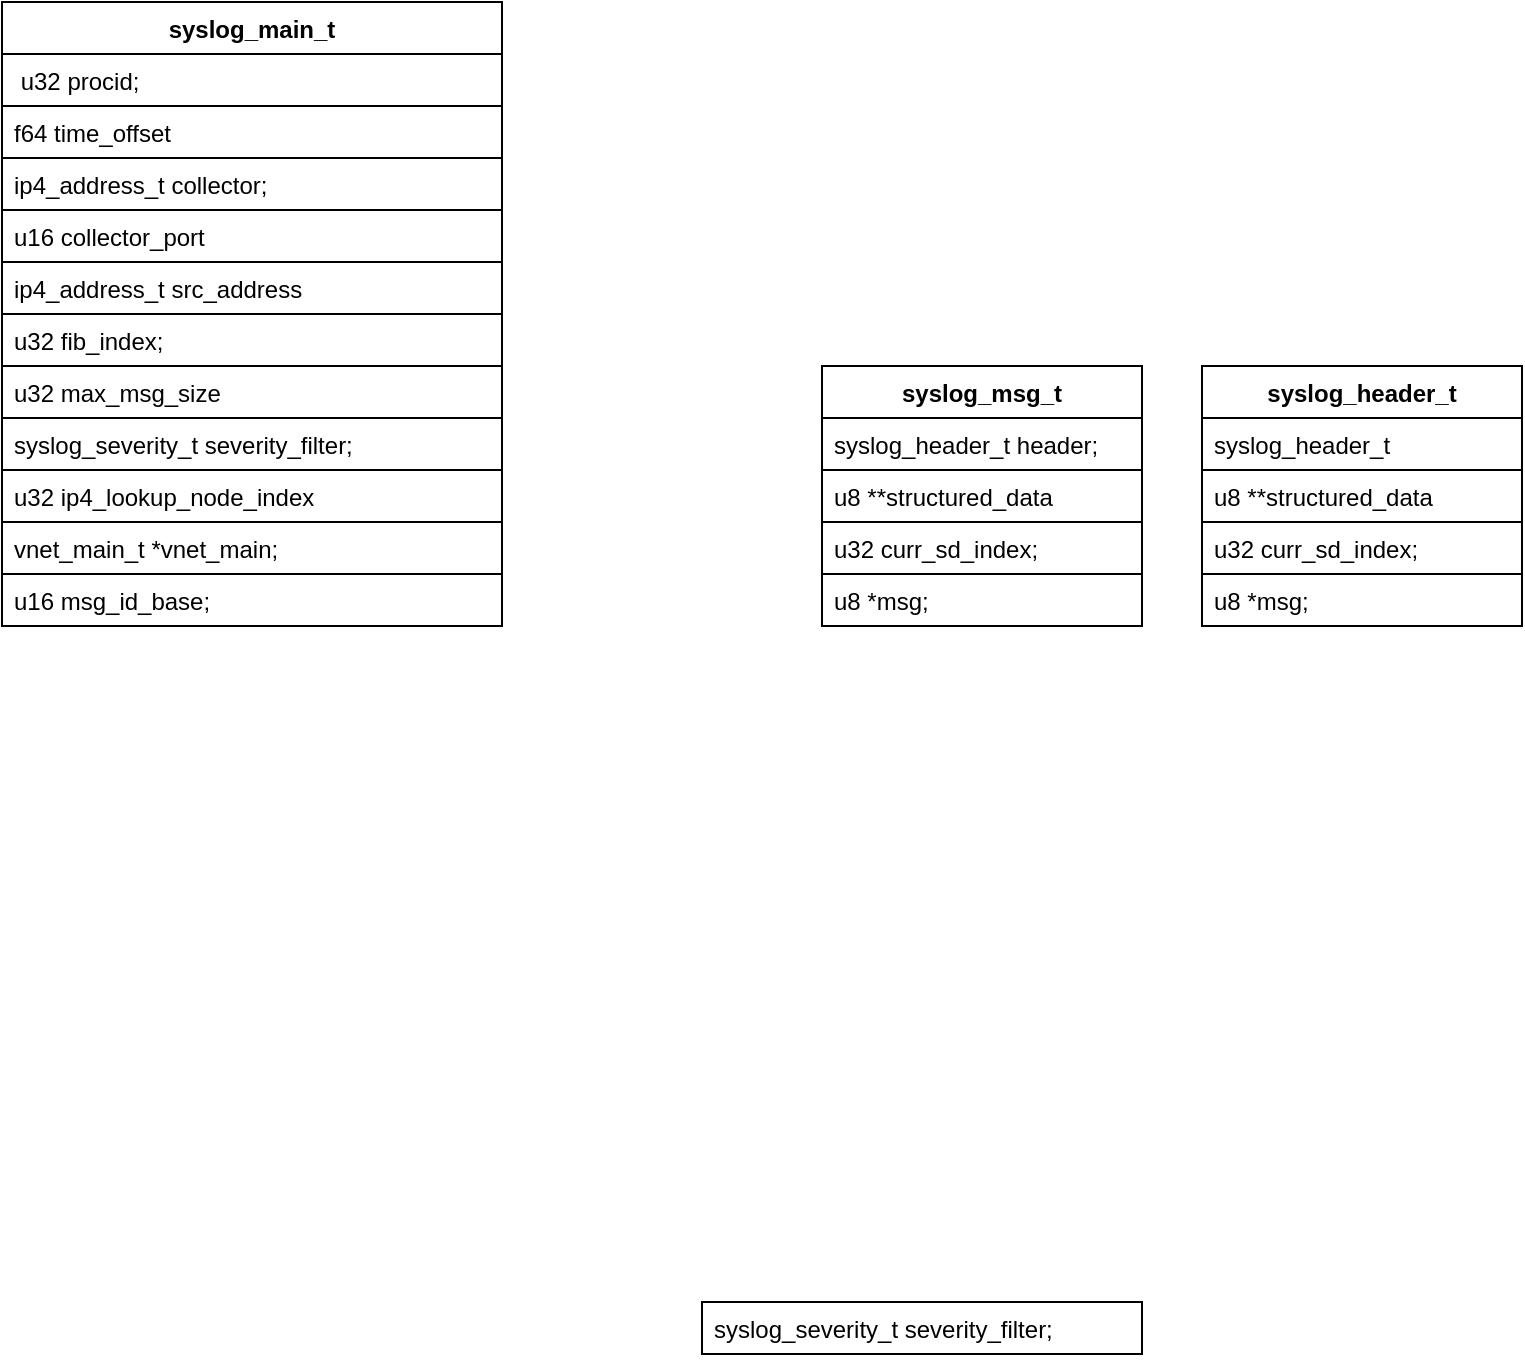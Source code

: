 <mxfile version="20.8.20" type="github">
  <diagram name="第 1 页" id="JbdwnG1oPDzJ2S9RsYwr">
    <mxGraphModel dx="954" dy="541" grid="1" gridSize="10" guides="1" tooltips="1" connect="1" arrows="1" fold="1" page="1" pageScale="1" pageWidth="827" pageHeight="1169" math="0" shadow="0">
      <root>
        <mxCell id="0" />
        <mxCell id="1" parent="0" />
        <mxCell id="r2IcLAMELps63Ur-KNrL-1" value="syslog_main_t" style="swimlane;fontStyle=1;align=center;verticalAlign=top;childLayout=stackLayout;horizontal=1;startSize=26;horizontalStack=0;resizeParent=1;resizeParentMax=0;resizeLast=0;collapsible=1;marginBottom=0;strokeColor=default;" vertex="1" parent="1">
          <mxGeometry x="60" y="160" width="250" height="312" as="geometry" />
        </mxCell>
        <mxCell id="r2IcLAMELps63Ur-KNrL-2" value=" u32 procid;" style="text;strokeColor=default;fillColor=none;align=left;verticalAlign=top;spacingLeft=4;spacingRight=4;overflow=hidden;rotatable=0;points=[[0,0.5],[1,0.5]];portConstraint=eastwest;" vertex="1" parent="r2IcLAMELps63Ur-KNrL-1">
          <mxGeometry y="26" width="250" height="26" as="geometry" />
        </mxCell>
        <mxCell id="r2IcLAMELps63Ur-KNrL-4" value="f64 time_offset" style="text;strokeColor=default;fillColor=none;align=left;verticalAlign=top;spacingLeft=4;spacingRight=4;overflow=hidden;rotatable=0;points=[[0,0.5],[1,0.5]];portConstraint=eastwest;" vertex="1" parent="r2IcLAMELps63Ur-KNrL-1">
          <mxGeometry y="52" width="250" height="26" as="geometry" />
        </mxCell>
        <mxCell id="r2IcLAMELps63Ur-KNrL-5" value="ip4_address_t collector;" style="text;strokeColor=default;fillColor=none;align=left;verticalAlign=top;spacingLeft=4;spacingRight=4;overflow=hidden;rotatable=0;points=[[0,0.5],[1,0.5]];portConstraint=eastwest;" vertex="1" parent="r2IcLAMELps63Ur-KNrL-1">
          <mxGeometry y="78" width="250" height="26" as="geometry" />
        </mxCell>
        <mxCell id="r2IcLAMELps63Ur-KNrL-7" value="u16 collector_port" style="text;strokeColor=default;fillColor=none;align=left;verticalAlign=top;spacingLeft=4;spacingRight=4;overflow=hidden;rotatable=0;points=[[0,0.5],[1,0.5]];portConstraint=eastwest;" vertex="1" parent="r2IcLAMELps63Ur-KNrL-1">
          <mxGeometry y="104" width="250" height="26" as="geometry" />
        </mxCell>
        <mxCell id="r2IcLAMELps63Ur-KNrL-15" value="ip4_address_t src_address" style="text;strokeColor=default;fillColor=none;align=left;verticalAlign=top;spacingLeft=4;spacingRight=4;overflow=hidden;rotatable=0;points=[[0,0.5],[1,0.5]];portConstraint=eastwest;" vertex="1" parent="r2IcLAMELps63Ur-KNrL-1">
          <mxGeometry y="130" width="250" height="26" as="geometry" />
        </mxCell>
        <mxCell id="r2IcLAMELps63Ur-KNrL-16" value="u32 fib_index;" style="text;strokeColor=default;fillColor=none;align=left;verticalAlign=top;spacingLeft=4;spacingRight=4;overflow=hidden;rotatable=0;points=[[0,0.5],[1,0.5]];portConstraint=eastwest;" vertex="1" parent="r2IcLAMELps63Ur-KNrL-1">
          <mxGeometry y="156" width="250" height="26" as="geometry" />
        </mxCell>
        <mxCell id="r2IcLAMELps63Ur-KNrL-17" value="u32 max_msg_size" style="text;strokeColor=default;fillColor=none;align=left;verticalAlign=top;spacingLeft=4;spacingRight=4;overflow=hidden;rotatable=0;points=[[0,0.5],[1,0.5]];portConstraint=eastwest;" vertex="1" parent="r2IcLAMELps63Ur-KNrL-1">
          <mxGeometry y="182" width="250" height="26" as="geometry" />
        </mxCell>
        <mxCell id="r2IcLAMELps63Ur-KNrL-18" value="syslog_severity_t severity_filter;" style="text;strokeColor=default;fillColor=none;align=left;verticalAlign=top;spacingLeft=4;spacingRight=4;overflow=hidden;rotatable=0;points=[[0,0.5],[1,0.5]];portConstraint=eastwest;" vertex="1" parent="r2IcLAMELps63Ur-KNrL-1">
          <mxGeometry y="208" width="250" height="26" as="geometry" />
        </mxCell>
        <mxCell id="r2IcLAMELps63Ur-KNrL-19" value="u32 ip4_lookup_node_index" style="text;strokeColor=default;fillColor=none;align=left;verticalAlign=top;spacingLeft=4;spacingRight=4;overflow=hidden;rotatable=0;points=[[0,0.5],[1,0.5]];portConstraint=eastwest;" vertex="1" parent="r2IcLAMELps63Ur-KNrL-1">
          <mxGeometry y="234" width="250" height="26" as="geometry" />
        </mxCell>
        <mxCell id="r2IcLAMELps63Ur-KNrL-24" value="vnet_main_t *vnet_main;" style="text;strokeColor=default;fillColor=none;align=left;verticalAlign=top;spacingLeft=4;spacingRight=4;overflow=hidden;rotatable=0;points=[[0,0.5],[1,0.5]];portConstraint=eastwest;" vertex="1" parent="r2IcLAMELps63Ur-KNrL-1">
          <mxGeometry y="260" width="250" height="26" as="geometry" />
        </mxCell>
        <mxCell id="r2IcLAMELps63Ur-KNrL-25" value="u16 msg_id_base;" style="text;strokeColor=default;fillColor=none;align=left;verticalAlign=top;spacingLeft=4;spacingRight=4;overflow=hidden;rotatable=0;points=[[0,0.5],[1,0.5]];portConstraint=eastwest;" vertex="1" parent="r2IcLAMELps63Ur-KNrL-1">
          <mxGeometry y="286" width="250" height="26" as="geometry" />
        </mxCell>
        <mxCell id="r2IcLAMELps63Ur-KNrL-23" value="syslog_severity_t severity_filter;" style="text;strokeColor=default;fillColor=none;align=left;verticalAlign=top;spacingLeft=4;spacingRight=4;overflow=hidden;rotatable=0;points=[[0,0.5],[1,0.5]];portConstraint=eastwest;" vertex="1" parent="1">
          <mxGeometry x="410" y="810" width="220" height="26" as="geometry" />
        </mxCell>
        <mxCell id="r2IcLAMELps63Ur-KNrL-26" value="syslog_msg_t" style="swimlane;fontStyle=1;align=center;verticalAlign=top;childLayout=stackLayout;horizontal=1;startSize=26;horizontalStack=0;resizeParent=1;resizeParentMax=0;resizeLast=0;collapsible=1;marginBottom=0;strokeColor=default;" vertex="1" parent="1">
          <mxGeometry x="470" y="342" width="160" height="130" as="geometry" />
        </mxCell>
        <mxCell id="r2IcLAMELps63Ur-KNrL-27" value="syslog_header_t header;" style="text;strokeColor=default;fillColor=none;align=left;verticalAlign=top;spacingLeft=4;spacingRight=4;overflow=hidden;rotatable=0;points=[[0,0.5],[1,0.5]];portConstraint=eastwest;" vertex="1" parent="r2IcLAMELps63Ur-KNrL-26">
          <mxGeometry y="26" width="160" height="26" as="geometry" />
        </mxCell>
        <mxCell id="r2IcLAMELps63Ur-KNrL-29" value="u8 **structured_data" style="text;strokeColor=default;fillColor=none;align=left;verticalAlign=top;spacingLeft=4;spacingRight=4;overflow=hidden;rotatable=0;points=[[0,0.5],[1,0.5]];portConstraint=eastwest;" vertex="1" parent="r2IcLAMELps63Ur-KNrL-26">
          <mxGeometry y="52" width="160" height="26" as="geometry" />
        </mxCell>
        <mxCell id="r2IcLAMELps63Ur-KNrL-30" value="u32 curr_sd_index;" style="text;strokeColor=default;fillColor=none;align=left;verticalAlign=top;spacingLeft=4;spacingRight=4;overflow=hidden;rotatable=0;points=[[0,0.5],[1,0.5]];portConstraint=eastwest;" vertex="1" parent="r2IcLAMELps63Ur-KNrL-26">
          <mxGeometry y="78" width="160" height="26" as="geometry" />
        </mxCell>
        <mxCell id="r2IcLAMELps63Ur-KNrL-31" value="u8 *msg;" style="text;strokeColor=default;fillColor=none;align=left;verticalAlign=top;spacingLeft=4;spacingRight=4;overflow=hidden;rotatable=0;points=[[0,0.5],[1,0.5]];portConstraint=eastwest;" vertex="1" parent="r2IcLAMELps63Ur-KNrL-26">
          <mxGeometry y="104" width="160" height="26" as="geometry" />
        </mxCell>
        <mxCell id="r2IcLAMELps63Ur-KNrL-32" value="syslog_header_t" style="swimlane;fontStyle=1;align=center;verticalAlign=top;childLayout=stackLayout;horizontal=1;startSize=26;horizontalStack=0;resizeParent=1;resizeParentMax=0;resizeLast=0;collapsible=1;marginBottom=0;strokeColor=default;" vertex="1" parent="1">
          <mxGeometry x="660" y="342" width="160" height="130" as="geometry" />
        </mxCell>
        <mxCell id="r2IcLAMELps63Ur-KNrL-33" value="syslog_header_t" style="text;strokeColor=default;fillColor=none;align=left;verticalAlign=top;spacingLeft=4;spacingRight=4;overflow=hidden;rotatable=0;points=[[0,0.5],[1,0.5]];portConstraint=eastwest;" vertex="1" parent="r2IcLAMELps63Ur-KNrL-32">
          <mxGeometry y="26" width="160" height="26" as="geometry" />
        </mxCell>
        <mxCell id="r2IcLAMELps63Ur-KNrL-34" value="u8 **structured_data" style="text;strokeColor=default;fillColor=none;align=left;verticalAlign=top;spacingLeft=4;spacingRight=4;overflow=hidden;rotatable=0;points=[[0,0.5],[1,0.5]];portConstraint=eastwest;" vertex="1" parent="r2IcLAMELps63Ur-KNrL-32">
          <mxGeometry y="52" width="160" height="26" as="geometry" />
        </mxCell>
        <mxCell id="r2IcLAMELps63Ur-KNrL-35" value="u32 curr_sd_index;" style="text;strokeColor=default;fillColor=none;align=left;verticalAlign=top;spacingLeft=4;spacingRight=4;overflow=hidden;rotatable=0;points=[[0,0.5],[1,0.5]];portConstraint=eastwest;" vertex="1" parent="r2IcLAMELps63Ur-KNrL-32">
          <mxGeometry y="78" width="160" height="26" as="geometry" />
        </mxCell>
        <mxCell id="r2IcLAMELps63Ur-KNrL-36" value="u8 *msg;" style="text;strokeColor=default;fillColor=none;align=left;verticalAlign=top;spacingLeft=4;spacingRight=4;overflow=hidden;rotatable=0;points=[[0,0.5],[1,0.5]];portConstraint=eastwest;" vertex="1" parent="r2IcLAMELps63Ur-KNrL-32">
          <mxGeometry y="104" width="160" height="26" as="geometry" />
        </mxCell>
      </root>
    </mxGraphModel>
  </diagram>
</mxfile>
